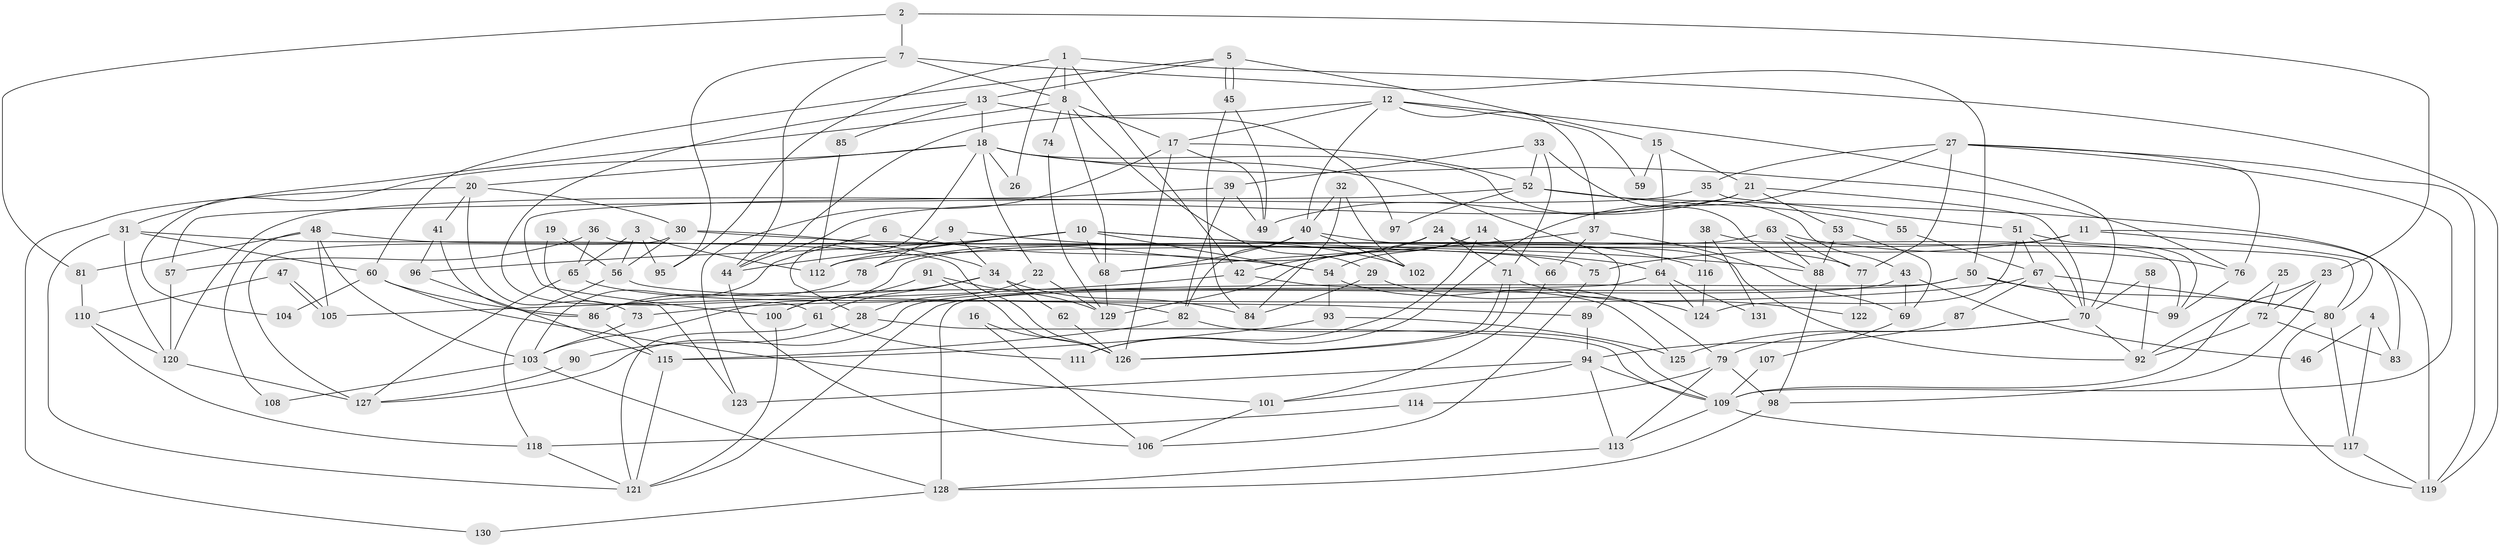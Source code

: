 // coarse degree distribution, {8: 0.08139534883720931, 6: 0.10465116279069768, 5: 0.16279069767441862, 3: 0.12790697674418605, 7: 0.10465116279069768, 2: 0.19767441860465115, 11: 0.011627906976744186, 9: 0.03488372093023256, 4: 0.1511627906976744, 12: 0.023255813953488372}
// Generated by graph-tools (version 1.1) at 2025/24/03/03/25 07:24:01]
// undirected, 131 vertices, 262 edges
graph export_dot {
graph [start="1"]
  node [color=gray90,style=filled];
  1;
  2;
  3;
  4;
  5;
  6;
  7;
  8;
  9;
  10;
  11;
  12;
  13;
  14;
  15;
  16;
  17;
  18;
  19;
  20;
  21;
  22;
  23;
  24;
  25;
  26;
  27;
  28;
  29;
  30;
  31;
  32;
  33;
  34;
  35;
  36;
  37;
  38;
  39;
  40;
  41;
  42;
  43;
  44;
  45;
  46;
  47;
  48;
  49;
  50;
  51;
  52;
  53;
  54;
  55;
  56;
  57;
  58;
  59;
  60;
  61;
  62;
  63;
  64;
  65;
  66;
  67;
  68;
  69;
  70;
  71;
  72;
  73;
  74;
  75;
  76;
  77;
  78;
  79;
  80;
  81;
  82;
  83;
  84;
  85;
  86;
  87;
  88;
  89;
  90;
  91;
  92;
  93;
  94;
  95;
  96;
  97;
  98;
  99;
  100;
  101;
  102;
  103;
  104;
  105;
  106;
  107;
  108;
  109;
  110;
  111;
  112;
  113;
  114;
  115;
  116;
  117;
  118;
  119;
  120;
  121;
  122;
  123;
  124;
  125;
  126;
  127;
  128;
  129;
  130;
  131;
  1 -- 119;
  1 -- 8;
  1 -- 26;
  1 -- 42;
  1 -- 95;
  2 -- 23;
  2 -- 81;
  2 -- 7;
  3 -- 95;
  3 -- 65;
  3 -- 56;
  3 -- 112;
  4 -- 117;
  4 -- 83;
  4 -- 46;
  5 -- 60;
  5 -- 45;
  5 -- 45;
  5 -- 13;
  5 -- 15;
  6 -- 54;
  6 -- 103;
  7 -- 44;
  7 -- 8;
  7 -- 50;
  7 -- 95;
  8 -- 31;
  8 -- 17;
  8 -- 29;
  8 -- 68;
  8 -- 74;
  9 -- 78;
  9 -- 34;
  9 -- 102;
  10 -- 96;
  10 -- 44;
  10 -- 54;
  10 -- 68;
  10 -- 77;
  10 -- 88;
  10 -- 112;
  11 -- 119;
  11 -- 112;
  11 -- 75;
  11 -- 80;
  12 -- 17;
  12 -- 40;
  12 -- 37;
  12 -- 44;
  12 -- 59;
  12 -- 70;
  13 -- 18;
  13 -- 85;
  13 -- 97;
  13 -- 123;
  14 -- 129;
  14 -- 54;
  14 -- 66;
  14 -- 111;
  15 -- 21;
  15 -- 59;
  15 -- 64;
  16 -- 106;
  16 -- 126;
  17 -- 126;
  17 -- 49;
  17 -- 52;
  17 -- 123;
  18 -- 28;
  18 -- 76;
  18 -- 20;
  18 -- 22;
  18 -- 26;
  18 -- 43;
  18 -- 89;
  18 -- 104;
  19 -- 56;
  19 -- 61;
  20 -- 30;
  20 -- 41;
  20 -- 73;
  20 -- 130;
  21 -- 70;
  21 -- 49;
  21 -- 44;
  21 -- 53;
  22 -- 129;
  22 -- 28;
  23 -- 98;
  23 -- 92;
  23 -- 72;
  24 -- 42;
  24 -- 71;
  24 -- 78;
  24 -- 92;
  25 -- 109;
  25 -- 72;
  27 -- 77;
  27 -- 109;
  27 -- 35;
  27 -- 76;
  27 -- 111;
  27 -- 119;
  28 -- 109;
  28 -- 90;
  29 -- 124;
  29 -- 84;
  30 -- 127;
  30 -- 56;
  30 -- 34;
  30 -- 64;
  31 -- 120;
  31 -- 121;
  31 -- 60;
  31 -- 126;
  32 -- 84;
  32 -- 40;
  32 -- 102;
  33 -- 88;
  33 -- 39;
  33 -- 52;
  33 -- 71;
  34 -- 61;
  34 -- 62;
  34 -- 84;
  34 -- 100;
  35 -- 51;
  35 -- 120;
  36 -- 57;
  36 -- 80;
  36 -- 65;
  37 -- 68;
  37 -- 66;
  37 -- 69;
  38 -- 116;
  38 -- 99;
  38 -- 131;
  39 -- 49;
  39 -- 100;
  39 -- 82;
  40 -- 102;
  40 -- 68;
  40 -- 82;
  40 -- 116;
  41 -- 86;
  41 -- 96;
  42 -- 125;
  42 -- 105;
  43 -- 69;
  43 -- 46;
  43 -- 121;
  44 -- 106;
  45 -- 84;
  45 -- 49;
  47 -- 110;
  47 -- 105;
  47 -- 105;
  48 -- 75;
  48 -- 105;
  48 -- 81;
  48 -- 103;
  48 -- 108;
  50 -- 128;
  50 -- 80;
  50 -- 86;
  50 -- 99;
  51 -- 70;
  51 -- 99;
  51 -- 67;
  51 -- 124;
  52 -- 55;
  52 -- 57;
  52 -- 83;
  52 -- 97;
  53 -- 88;
  53 -- 69;
  54 -- 79;
  54 -- 93;
  55 -- 67;
  56 -- 89;
  56 -- 118;
  57 -- 120;
  58 -- 70;
  58 -- 92;
  60 -- 101;
  60 -- 86;
  60 -- 104;
  61 -- 111;
  61 -- 121;
  62 -- 126;
  63 -- 88;
  63 -- 103;
  63 -- 76;
  63 -- 77;
  64 -- 124;
  64 -- 127;
  64 -- 131;
  65 -- 82;
  65 -- 127;
  66 -- 101;
  67 -- 80;
  67 -- 70;
  67 -- 73;
  67 -- 87;
  68 -- 129;
  69 -- 107;
  70 -- 79;
  70 -- 92;
  70 -- 125;
  71 -- 126;
  71 -- 126;
  71 -- 122;
  72 -- 92;
  72 -- 83;
  73 -- 103;
  74 -- 129;
  75 -- 106;
  76 -- 99;
  77 -- 122;
  78 -- 86;
  79 -- 113;
  79 -- 98;
  79 -- 114;
  80 -- 117;
  80 -- 119;
  81 -- 110;
  82 -- 109;
  82 -- 115;
  85 -- 112;
  86 -- 115;
  87 -- 94;
  88 -- 98;
  89 -- 94;
  90 -- 127;
  91 -- 100;
  91 -- 126;
  91 -- 129;
  93 -- 115;
  93 -- 125;
  94 -- 123;
  94 -- 109;
  94 -- 101;
  94 -- 113;
  96 -- 115;
  98 -- 128;
  100 -- 121;
  101 -- 106;
  103 -- 108;
  103 -- 128;
  107 -- 109;
  109 -- 117;
  109 -- 113;
  110 -- 120;
  110 -- 118;
  113 -- 128;
  114 -- 118;
  115 -- 121;
  116 -- 124;
  117 -- 119;
  118 -- 121;
  120 -- 127;
  128 -- 130;
}
